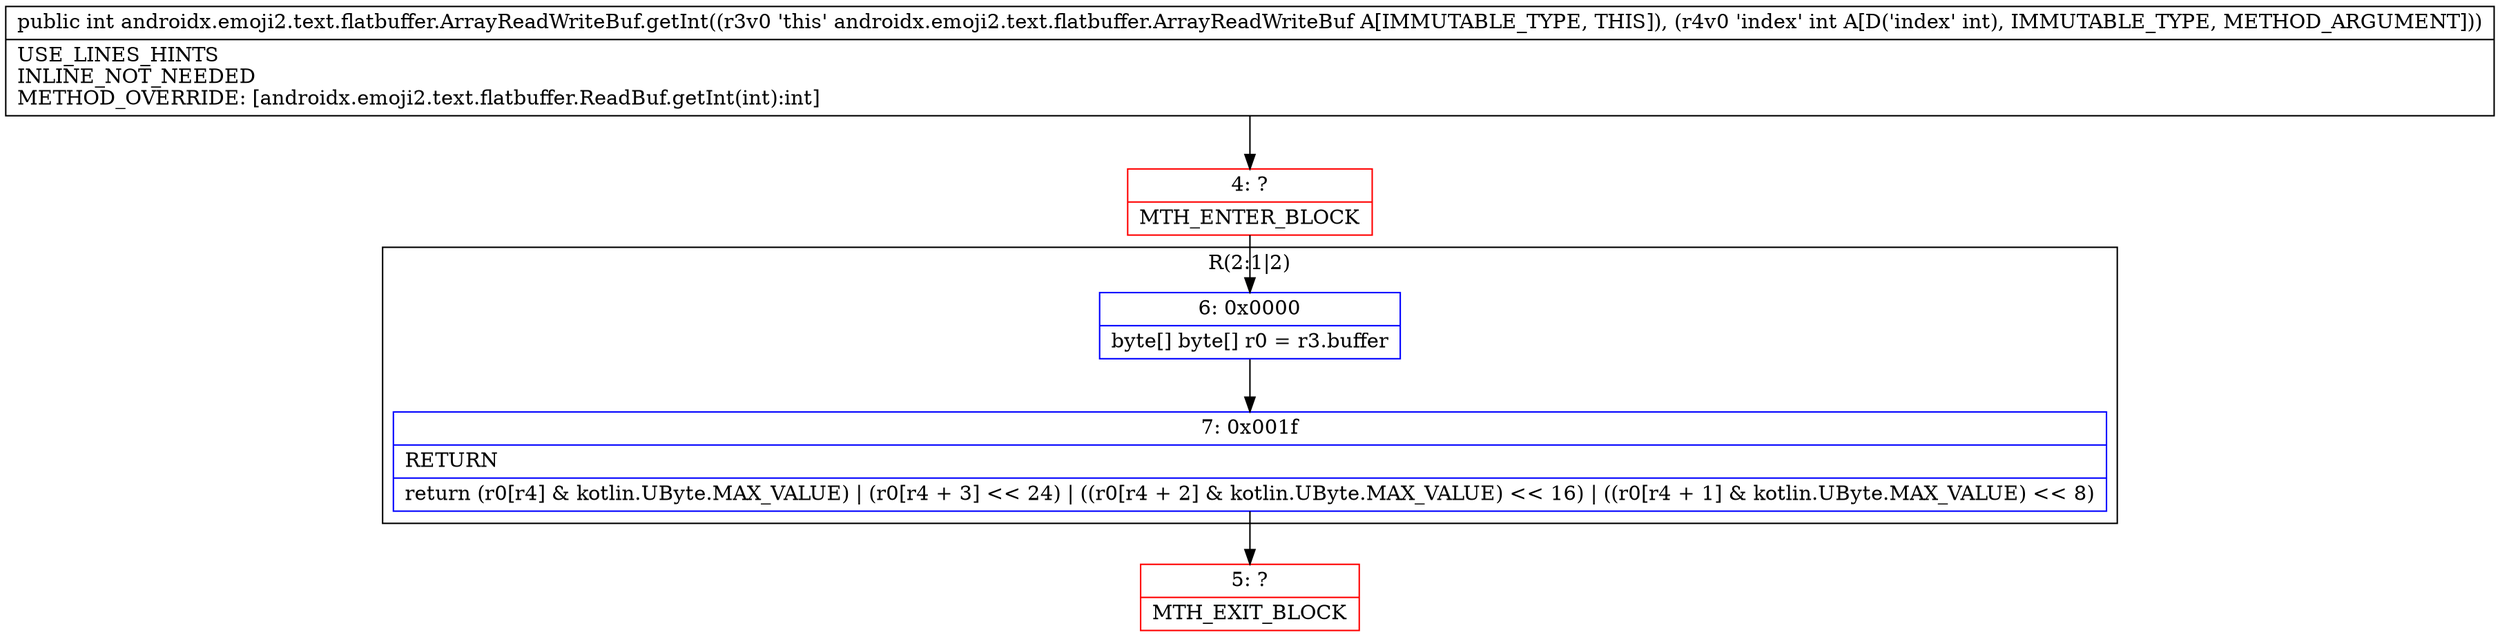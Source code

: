 digraph "CFG forandroidx.emoji2.text.flatbuffer.ArrayReadWriteBuf.getInt(I)I" {
subgraph cluster_Region_1643550216 {
label = "R(2:1|2)";
node [shape=record,color=blue];
Node_6 [shape=record,label="{6\:\ 0x0000|byte[] byte[] r0 = r3.buffer\l}"];
Node_7 [shape=record,label="{7\:\ 0x001f|RETURN\l|return (r0[r4] & kotlin.UByte.MAX_VALUE) \| (r0[r4 + 3] \<\< 24) \| ((r0[r4 + 2] & kotlin.UByte.MAX_VALUE) \<\< 16) \| ((r0[r4 + 1] & kotlin.UByte.MAX_VALUE) \<\< 8)\l}"];
}
Node_4 [shape=record,color=red,label="{4\:\ ?|MTH_ENTER_BLOCK\l}"];
Node_5 [shape=record,color=red,label="{5\:\ ?|MTH_EXIT_BLOCK\l}"];
MethodNode[shape=record,label="{public int androidx.emoji2.text.flatbuffer.ArrayReadWriteBuf.getInt((r3v0 'this' androidx.emoji2.text.flatbuffer.ArrayReadWriteBuf A[IMMUTABLE_TYPE, THIS]), (r4v0 'index' int A[D('index' int), IMMUTABLE_TYPE, METHOD_ARGUMENT]))  | USE_LINES_HINTS\lINLINE_NOT_NEEDED\lMETHOD_OVERRIDE: [androidx.emoji2.text.flatbuffer.ReadBuf.getInt(int):int]\l}"];
MethodNode -> Node_4;Node_6 -> Node_7;
Node_7 -> Node_5;
Node_4 -> Node_6;
}

